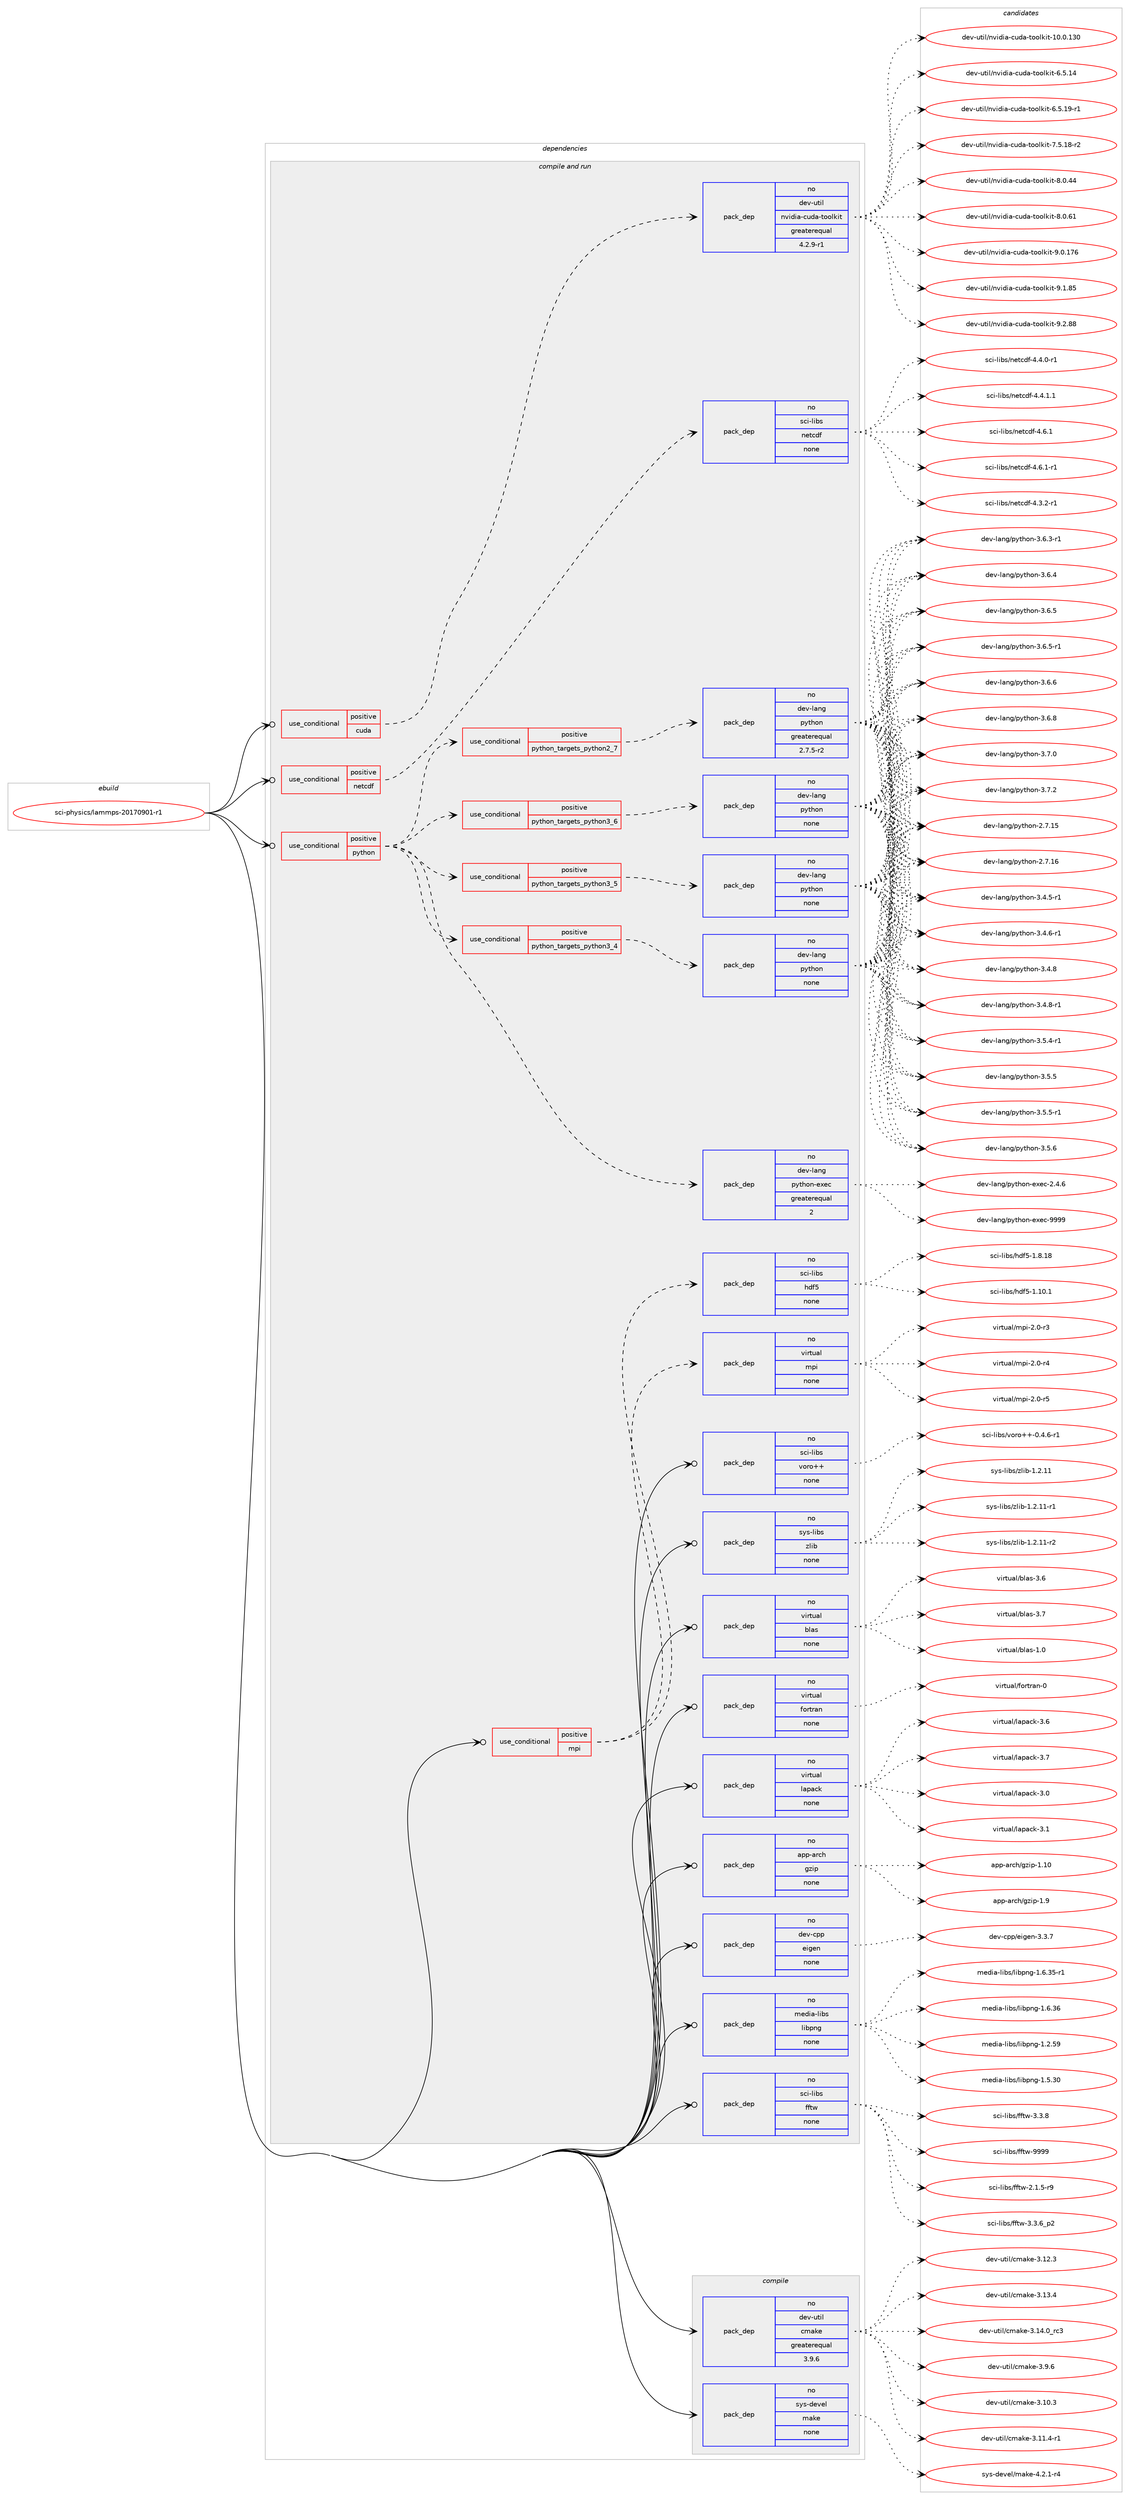 digraph prolog {

# *************
# Graph options
# *************

newrank=true;
concentrate=true;
compound=true;
graph [rankdir=LR,fontname=Helvetica,fontsize=10,ranksep=1.5];#, ranksep=2.5, nodesep=0.2];
edge  [arrowhead=vee];
node  [fontname=Helvetica,fontsize=10];

# **********
# The ebuild
# **********

subgraph cluster_leftcol {
color=gray;
rank=same;
label=<<i>ebuild</i>>;
id [label="sci-physics/lammps-20170901-r1", color=red, width=4, href="../sci-physics/lammps-20170901-r1.svg"];
}

# ****************
# The dependencies
# ****************

subgraph cluster_midcol {
color=gray;
label=<<i>dependencies</i>>;
subgraph cluster_compile {
fillcolor="#eeeeee";
style=filled;
label=<<i>compile</i>>;
subgraph pack1217615 {
dependency1700557 [label=<<TABLE BORDER="0" CELLBORDER="1" CELLSPACING="0" CELLPADDING="4" WIDTH="220"><TR><TD ROWSPAN="6" CELLPADDING="30">pack_dep</TD></TR><TR><TD WIDTH="110">no</TD></TR><TR><TD>dev-util</TD></TR><TR><TD>cmake</TD></TR><TR><TD>greaterequal</TD></TR><TR><TD>3.9.6</TD></TR></TABLE>>, shape=none, color=blue];
}
id:e -> dependency1700557:w [weight=20,style="solid",arrowhead="vee"];
subgraph pack1217616 {
dependency1700558 [label=<<TABLE BORDER="0" CELLBORDER="1" CELLSPACING="0" CELLPADDING="4" WIDTH="220"><TR><TD ROWSPAN="6" CELLPADDING="30">pack_dep</TD></TR><TR><TD WIDTH="110">no</TD></TR><TR><TD>sys-devel</TD></TR><TR><TD>make</TD></TR><TR><TD>none</TD></TR><TR><TD></TD></TR></TABLE>>, shape=none, color=blue];
}
id:e -> dependency1700558:w [weight=20,style="solid",arrowhead="vee"];
}
subgraph cluster_compileandrun {
fillcolor="#eeeeee";
style=filled;
label=<<i>compile and run</i>>;
subgraph cond455060 {
dependency1700559 [label=<<TABLE BORDER="0" CELLBORDER="1" CELLSPACING="0" CELLPADDING="4"><TR><TD ROWSPAN="3" CELLPADDING="10">use_conditional</TD></TR><TR><TD>positive</TD></TR><TR><TD>cuda</TD></TR></TABLE>>, shape=none, color=red];
subgraph pack1217617 {
dependency1700560 [label=<<TABLE BORDER="0" CELLBORDER="1" CELLSPACING="0" CELLPADDING="4" WIDTH="220"><TR><TD ROWSPAN="6" CELLPADDING="30">pack_dep</TD></TR><TR><TD WIDTH="110">no</TD></TR><TR><TD>dev-util</TD></TR><TR><TD>nvidia-cuda-toolkit</TD></TR><TR><TD>greaterequal</TD></TR><TR><TD>4.2.9-r1</TD></TR></TABLE>>, shape=none, color=blue];
}
dependency1700559:e -> dependency1700560:w [weight=20,style="dashed",arrowhead="vee"];
}
id:e -> dependency1700559:w [weight=20,style="solid",arrowhead="odotvee"];
subgraph cond455061 {
dependency1700561 [label=<<TABLE BORDER="0" CELLBORDER="1" CELLSPACING="0" CELLPADDING="4"><TR><TD ROWSPAN="3" CELLPADDING="10">use_conditional</TD></TR><TR><TD>positive</TD></TR><TR><TD>mpi</TD></TR></TABLE>>, shape=none, color=red];
subgraph pack1217618 {
dependency1700562 [label=<<TABLE BORDER="0" CELLBORDER="1" CELLSPACING="0" CELLPADDING="4" WIDTH="220"><TR><TD ROWSPAN="6" CELLPADDING="30">pack_dep</TD></TR><TR><TD WIDTH="110">no</TD></TR><TR><TD>virtual</TD></TR><TR><TD>mpi</TD></TR><TR><TD>none</TD></TR><TR><TD></TD></TR></TABLE>>, shape=none, color=blue];
}
dependency1700561:e -> dependency1700562:w [weight=20,style="dashed",arrowhead="vee"];
subgraph pack1217619 {
dependency1700563 [label=<<TABLE BORDER="0" CELLBORDER="1" CELLSPACING="0" CELLPADDING="4" WIDTH="220"><TR><TD ROWSPAN="6" CELLPADDING="30">pack_dep</TD></TR><TR><TD WIDTH="110">no</TD></TR><TR><TD>sci-libs</TD></TR><TR><TD>hdf5</TD></TR><TR><TD>none</TD></TR><TR><TD></TD></TR></TABLE>>, shape=none, color=blue];
}
dependency1700561:e -> dependency1700563:w [weight=20,style="dashed",arrowhead="vee"];
}
id:e -> dependency1700561:w [weight=20,style="solid",arrowhead="odotvee"];
subgraph cond455062 {
dependency1700564 [label=<<TABLE BORDER="0" CELLBORDER="1" CELLSPACING="0" CELLPADDING="4"><TR><TD ROWSPAN="3" CELLPADDING="10">use_conditional</TD></TR><TR><TD>positive</TD></TR><TR><TD>netcdf</TD></TR></TABLE>>, shape=none, color=red];
subgraph pack1217620 {
dependency1700565 [label=<<TABLE BORDER="0" CELLBORDER="1" CELLSPACING="0" CELLPADDING="4" WIDTH="220"><TR><TD ROWSPAN="6" CELLPADDING="30">pack_dep</TD></TR><TR><TD WIDTH="110">no</TD></TR><TR><TD>sci-libs</TD></TR><TR><TD>netcdf</TD></TR><TR><TD>none</TD></TR><TR><TD></TD></TR></TABLE>>, shape=none, color=blue];
}
dependency1700564:e -> dependency1700565:w [weight=20,style="dashed",arrowhead="vee"];
}
id:e -> dependency1700564:w [weight=20,style="solid",arrowhead="odotvee"];
subgraph cond455063 {
dependency1700566 [label=<<TABLE BORDER="0" CELLBORDER="1" CELLSPACING="0" CELLPADDING="4"><TR><TD ROWSPAN="3" CELLPADDING="10">use_conditional</TD></TR><TR><TD>positive</TD></TR><TR><TD>python</TD></TR></TABLE>>, shape=none, color=red];
subgraph cond455064 {
dependency1700567 [label=<<TABLE BORDER="0" CELLBORDER="1" CELLSPACING="0" CELLPADDING="4"><TR><TD ROWSPAN="3" CELLPADDING="10">use_conditional</TD></TR><TR><TD>positive</TD></TR><TR><TD>python_targets_python2_7</TD></TR></TABLE>>, shape=none, color=red];
subgraph pack1217621 {
dependency1700568 [label=<<TABLE BORDER="0" CELLBORDER="1" CELLSPACING="0" CELLPADDING="4" WIDTH="220"><TR><TD ROWSPAN="6" CELLPADDING="30">pack_dep</TD></TR><TR><TD WIDTH="110">no</TD></TR><TR><TD>dev-lang</TD></TR><TR><TD>python</TD></TR><TR><TD>greaterequal</TD></TR><TR><TD>2.7.5-r2</TD></TR></TABLE>>, shape=none, color=blue];
}
dependency1700567:e -> dependency1700568:w [weight=20,style="dashed",arrowhead="vee"];
}
dependency1700566:e -> dependency1700567:w [weight=20,style="dashed",arrowhead="vee"];
subgraph cond455065 {
dependency1700569 [label=<<TABLE BORDER="0" CELLBORDER="1" CELLSPACING="0" CELLPADDING="4"><TR><TD ROWSPAN="3" CELLPADDING="10">use_conditional</TD></TR><TR><TD>positive</TD></TR><TR><TD>python_targets_python3_4</TD></TR></TABLE>>, shape=none, color=red];
subgraph pack1217622 {
dependency1700570 [label=<<TABLE BORDER="0" CELLBORDER="1" CELLSPACING="0" CELLPADDING="4" WIDTH="220"><TR><TD ROWSPAN="6" CELLPADDING="30">pack_dep</TD></TR><TR><TD WIDTH="110">no</TD></TR><TR><TD>dev-lang</TD></TR><TR><TD>python</TD></TR><TR><TD>none</TD></TR><TR><TD></TD></TR></TABLE>>, shape=none, color=blue];
}
dependency1700569:e -> dependency1700570:w [weight=20,style="dashed",arrowhead="vee"];
}
dependency1700566:e -> dependency1700569:w [weight=20,style="dashed",arrowhead="vee"];
subgraph cond455066 {
dependency1700571 [label=<<TABLE BORDER="0" CELLBORDER="1" CELLSPACING="0" CELLPADDING="4"><TR><TD ROWSPAN="3" CELLPADDING="10">use_conditional</TD></TR><TR><TD>positive</TD></TR><TR><TD>python_targets_python3_5</TD></TR></TABLE>>, shape=none, color=red];
subgraph pack1217623 {
dependency1700572 [label=<<TABLE BORDER="0" CELLBORDER="1" CELLSPACING="0" CELLPADDING="4" WIDTH="220"><TR><TD ROWSPAN="6" CELLPADDING="30">pack_dep</TD></TR><TR><TD WIDTH="110">no</TD></TR><TR><TD>dev-lang</TD></TR><TR><TD>python</TD></TR><TR><TD>none</TD></TR><TR><TD></TD></TR></TABLE>>, shape=none, color=blue];
}
dependency1700571:e -> dependency1700572:w [weight=20,style="dashed",arrowhead="vee"];
}
dependency1700566:e -> dependency1700571:w [weight=20,style="dashed",arrowhead="vee"];
subgraph cond455067 {
dependency1700573 [label=<<TABLE BORDER="0" CELLBORDER="1" CELLSPACING="0" CELLPADDING="4"><TR><TD ROWSPAN="3" CELLPADDING="10">use_conditional</TD></TR><TR><TD>positive</TD></TR><TR><TD>python_targets_python3_6</TD></TR></TABLE>>, shape=none, color=red];
subgraph pack1217624 {
dependency1700574 [label=<<TABLE BORDER="0" CELLBORDER="1" CELLSPACING="0" CELLPADDING="4" WIDTH="220"><TR><TD ROWSPAN="6" CELLPADDING="30">pack_dep</TD></TR><TR><TD WIDTH="110">no</TD></TR><TR><TD>dev-lang</TD></TR><TR><TD>python</TD></TR><TR><TD>none</TD></TR><TR><TD></TD></TR></TABLE>>, shape=none, color=blue];
}
dependency1700573:e -> dependency1700574:w [weight=20,style="dashed",arrowhead="vee"];
}
dependency1700566:e -> dependency1700573:w [weight=20,style="dashed",arrowhead="vee"];
subgraph pack1217625 {
dependency1700575 [label=<<TABLE BORDER="0" CELLBORDER="1" CELLSPACING="0" CELLPADDING="4" WIDTH="220"><TR><TD ROWSPAN="6" CELLPADDING="30">pack_dep</TD></TR><TR><TD WIDTH="110">no</TD></TR><TR><TD>dev-lang</TD></TR><TR><TD>python-exec</TD></TR><TR><TD>greaterequal</TD></TR><TR><TD>2</TD></TR></TABLE>>, shape=none, color=blue];
}
dependency1700566:e -> dependency1700575:w [weight=20,style="dashed",arrowhead="vee"];
}
id:e -> dependency1700566:w [weight=20,style="solid",arrowhead="odotvee"];
subgraph pack1217626 {
dependency1700576 [label=<<TABLE BORDER="0" CELLBORDER="1" CELLSPACING="0" CELLPADDING="4" WIDTH="220"><TR><TD ROWSPAN="6" CELLPADDING="30">pack_dep</TD></TR><TR><TD WIDTH="110">no</TD></TR><TR><TD>app-arch</TD></TR><TR><TD>gzip</TD></TR><TR><TD>none</TD></TR><TR><TD></TD></TR></TABLE>>, shape=none, color=blue];
}
id:e -> dependency1700576:w [weight=20,style="solid",arrowhead="odotvee"];
subgraph pack1217627 {
dependency1700577 [label=<<TABLE BORDER="0" CELLBORDER="1" CELLSPACING="0" CELLPADDING="4" WIDTH="220"><TR><TD ROWSPAN="6" CELLPADDING="30">pack_dep</TD></TR><TR><TD WIDTH="110">no</TD></TR><TR><TD>dev-cpp</TD></TR><TR><TD>eigen</TD></TR><TR><TD>none</TD></TR><TR><TD></TD></TR></TABLE>>, shape=none, color=blue];
}
id:e -> dependency1700577:w [weight=20,style="solid",arrowhead="odotvee"];
subgraph pack1217628 {
dependency1700578 [label=<<TABLE BORDER="0" CELLBORDER="1" CELLSPACING="0" CELLPADDING="4" WIDTH="220"><TR><TD ROWSPAN="6" CELLPADDING="30">pack_dep</TD></TR><TR><TD WIDTH="110">no</TD></TR><TR><TD>media-libs</TD></TR><TR><TD>libpng</TD></TR><TR><TD>none</TD></TR><TR><TD></TD></TR></TABLE>>, shape=none, color=blue];
}
id:e -> dependency1700578:w [weight=20,style="solid",arrowhead="odotvee"];
subgraph pack1217629 {
dependency1700579 [label=<<TABLE BORDER="0" CELLBORDER="1" CELLSPACING="0" CELLPADDING="4" WIDTH="220"><TR><TD ROWSPAN="6" CELLPADDING="30">pack_dep</TD></TR><TR><TD WIDTH="110">no</TD></TR><TR><TD>sci-libs</TD></TR><TR><TD>fftw</TD></TR><TR><TD>none</TD></TR><TR><TD></TD></TR></TABLE>>, shape=none, color=blue];
}
id:e -> dependency1700579:w [weight=20,style="solid",arrowhead="odotvee"];
subgraph pack1217630 {
dependency1700580 [label=<<TABLE BORDER="0" CELLBORDER="1" CELLSPACING="0" CELLPADDING="4" WIDTH="220"><TR><TD ROWSPAN="6" CELLPADDING="30">pack_dep</TD></TR><TR><TD WIDTH="110">no</TD></TR><TR><TD>sci-libs</TD></TR><TR><TD>voro++</TD></TR><TR><TD>none</TD></TR><TR><TD></TD></TR></TABLE>>, shape=none, color=blue];
}
id:e -> dependency1700580:w [weight=20,style="solid",arrowhead="odotvee"];
subgraph pack1217631 {
dependency1700581 [label=<<TABLE BORDER="0" CELLBORDER="1" CELLSPACING="0" CELLPADDING="4" WIDTH="220"><TR><TD ROWSPAN="6" CELLPADDING="30">pack_dep</TD></TR><TR><TD WIDTH="110">no</TD></TR><TR><TD>sys-libs</TD></TR><TR><TD>zlib</TD></TR><TR><TD>none</TD></TR><TR><TD></TD></TR></TABLE>>, shape=none, color=blue];
}
id:e -> dependency1700581:w [weight=20,style="solid",arrowhead="odotvee"];
subgraph pack1217632 {
dependency1700582 [label=<<TABLE BORDER="0" CELLBORDER="1" CELLSPACING="0" CELLPADDING="4" WIDTH="220"><TR><TD ROWSPAN="6" CELLPADDING="30">pack_dep</TD></TR><TR><TD WIDTH="110">no</TD></TR><TR><TD>virtual</TD></TR><TR><TD>blas</TD></TR><TR><TD>none</TD></TR><TR><TD></TD></TR></TABLE>>, shape=none, color=blue];
}
id:e -> dependency1700582:w [weight=20,style="solid",arrowhead="odotvee"];
subgraph pack1217633 {
dependency1700583 [label=<<TABLE BORDER="0" CELLBORDER="1" CELLSPACING="0" CELLPADDING="4" WIDTH="220"><TR><TD ROWSPAN="6" CELLPADDING="30">pack_dep</TD></TR><TR><TD WIDTH="110">no</TD></TR><TR><TD>virtual</TD></TR><TR><TD>fortran</TD></TR><TR><TD>none</TD></TR><TR><TD></TD></TR></TABLE>>, shape=none, color=blue];
}
id:e -> dependency1700583:w [weight=20,style="solid",arrowhead="odotvee"];
subgraph pack1217634 {
dependency1700584 [label=<<TABLE BORDER="0" CELLBORDER="1" CELLSPACING="0" CELLPADDING="4" WIDTH="220"><TR><TD ROWSPAN="6" CELLPADDING="30">pack_dep</TD></TR><TR><TD WIDTH="110">no</TD></TR><TR><TD>virtual</TD></TR><TR><TD>lapack</TD></TR><TR><TD>none</TD></TR><TR><TD></TD></TR></TABLE>>, shape=none, color=blue];
}
id:e -> dependency1700584:w [weight=20,style="solid",arrowhead="odotvee"];
}
subgraph cluster_run {
fillcolor="#eeeeee";
style=filled;
label=<<i>run</i>>;
}
}

# **************
# The candidates
# **************

subgraph cluster_choices {
rank=same;
color=gray;
label=<<i>candidates</i>>;

subgraph choice1217615 {
color=black;
nodesep=1;
choice1001011184511711610510847991099710710145514649484651 [label="dev-util/cmake-3.10.3", color=red, width=4,href="../dev-util/cmake-3.10.3.svg"];
choice10010111845117116105108479910997107101455146494946524511449 [label="dev-util/cmake-3.11.4-r1", color=red, width=4,href="../dev-util/cmake-3.11.4-r1.svg"];
choice1001011184511711610510847991099710710145514649504651 [label="dev-util/cmake-3.12.3", color=red, width=4,href="../dev-util/cmake-3.12.3.svg"];
choice1001011184511711610510847991099710710145514649514652 [label="dev-util/cmake-3.13.4", color=red, width=4,href="../dev-util/cmake-3.13.4.svg"];
choice1001011184511711610510847991099710710145514649524648951149951 [label="dev-util/cmake-3.14.0_rc3", color=red, width=4,href="../dev-util/cmake-3.14.0_rc3.svg"];
choice10010111845117116105108479910997107101455146574654 [label="dev-util/cmake-3.9.6", color=red, width=4,href="../dev-util/cmake-3.9.6.svg"];
dependency1700557:e -> choice1001011184511711610510847991099710710145514649484651:w [style=dotted,weight="100"];
dependency1700557:e -> choice10010111845117116105108479910997107101455146494946524511449:w [style=dotted,weight="100"];
dependency1700557:e -> choice1001011184511711610510847991099710710145514649504651:w [style=dotted,weight="100"];
dependency1700557:e -> choice1001011184511711610510847991099710710145514649514652:w [style=dotted,weight="100"];
dependency1700557:e -> choice1001011184511711610510847991099710710145514649524648951149951:w [style=dotted,weight="100"];
dependency1700557:e -> choice10010111845117116105108479910997107101455146574654:w [style=dotted,weight="100"];
}
subgraph choice1217616 {
color=black;
nodesep=1;
choice1151211154510010111810110847109971071014552465046494511452 [label="sys-devel/make-4.2.1-r4", color=red, width=4,href="../sys-devel/make-4.2.1-r4.svg"];
dependency1700558:e -> choice1151211154510010111810110847109971071014552465046494511452:w [style=dotted,weight="100"];
}
subgraph choice1217617 {
color=black;
nodesep=1;
choice10010111845117116105108471101181051001059745991171009745116111111108107105116454948464846495148 [label="dev-util/nvidia-cuda-toolkit-10.0.130", color=red, width=4,href="../dev-util/nvidia-cuda-toolkit-10.0.130.svg"];
choice1001011184511711610510847110118105100105974599117100974511611111110810710511645544653464952 [label="dev-util/nvidia-cuda-toolkit-6.5.14", color=red, width=4,href="../dev-util/nvidia-cuda-toolkit-6.5.14.svg"];
choice10010111845117116105108471101181051001059745991171009745116111111108107105116455446534649574511449 [label="dev-util/nvidia-cuda-toolkit-6.5.19-r1", color=red, width=4,href="../dev-util/nvidia-cuda-toolkit-6.5.19-r1.svg"];
choice10010111845117116105108471101181051001059745991171009745116111111108107105116455546534649564511450 [label="dev-util/nvidia-cuda-toolkit-7.5.18-r2", color=red, width=4,href="../dev-util/nvidia-cuda-toolkit-7.5.18-r2.svg"];
choice1001011184511711610510847110118105100105974599117100974511611111110810710511645564648465252 [label="dev-util/nvidia-cuda-toolkit-8.0.44", color=red, width=4,href="../dev-util/nvidia-cuda-toolkit-8.0.44.svg"];
choice1001011184511711610510847110118105100105974599117100974511611111110810710511645564648465449 [label="dev-util/nvidia-cuda-toolkit-8.0.61", color=red, width=4,href="../dev-util/nvidia-cuda-toolkit-8.0.61.svg"];
choice100101118451171161051084711011810510010597459911710097451161111111081071051164557464846495554 [label="dev-util/nvidia-cuda-toolkit-9.0.176", color=red, width=4,href="../dev-util/nvidia-cuda-toolkit-9.0.176.svg"];
choice1001011184511711610510847110118105100105974599117100974511611111110810710511645574649465653 [label="dev-util/nvidia-cuda-toolkit-9.1.85", color=red, width=4,href="../dev-util/nvidia-cuda-toolkit-9.1.85.svg"];
choice1001011184511711610510847110118105100105974599117100974511611111110810710511645574650465656 [label="dev-util/nvidia-cuda-toolkit-9.2.88", color=red, width=4,href="../dev-util/nvidia-cuda-toolkit-9.2.88.svg"];
dependency1700560:e -> choice10010111845117116105108471101181051001059745991171009745116111111108107105116454948464846495148:w [style=dotted,weight="100"];
dependency1700560:e -> choice1001011184511711610510847110118105100105974599117100974511611111110810710511645544653464952:w [style=dotted,weight="100"];
dependency1700560:e -> choice10010111845117116105108471101181051001059745991171009745116111111108107105116455446534649574511449:w [style=dotted,weight="100"];
dependency1700560:e -> choice10010111845117116105108471101181051001059745991171009745116111111108107105116455546534649564511450:w [style=dotted,weight="100"];
dependency1700560:e -> choice1001011184511711610510847110118105100105974599117100974511611111110810710511645564648465252:w [style=dotted,weight="100"];
dependency1700560:e -> choice1001011184511711610510847110118105100105974599117100974511611111110810710511645564648465449:w [style=dotted,weight="100"];
dependency1700560:e -> choice100101118451171161051084711011810510010597459911710097451161111111081071051164557464846495554:w [style=dotted,weight="100"];
dependency1700560:e -> choice1001011184511711610510847110118105100105974599117100974511611111110810710511645574649465653:w [style=dotted,weight="100"];
dependency1700560:e -> choice1001011184511711610510847110118105100105974599117100974511611111110810710511645574650465656:w [style=dotted,weight="100"];
}
subgraph choice1217618 {
color=black;
nodesep=1;
choice1181051141161179710847109112105455046484511451 [label="virtual/mpi-2.0-r3", color=red, width=4,href="../virtual/mpi-2.0-r3.svg"];
choice1181051141161179710847109112105455046484511452 [label="virtual/mpi-2.0-r4", color=red, width=4,href="../virtual/mpi-2.0-r4.svg"];
choice1181051141161179710847109112105455046484511453 [label="virtual/mpi-2.0-r5", color=red, width=4,href="../virtual/mpi-2.0-r5.svg"];
dependency1700562:e -> choice1181051141161179710847109112105455046484511451:w [style=dotted,weight="100"];
dependency1700562:e -> choice1181051141161179710847109112105455046484511452:w [style=dotted,weight="100"];
dependency1700562:e -> choice1181051141161179710847109112105455046484511453:w [style=dotted,weight="100"];
}
subgraph choice1217619 {
color=black;
nodesep=1;
choice115991054510810598115471041001025345494649484649 [label="sci-libs/hdf5-1.10.1", color=red, width=4,href="../sci-libs/hdf5-1.10.1.svg"];
choice115991054510810598115471041001025345494656464956 [label="sci-libs/hdf5-1.8.18", color=red, width=4,href="../sci-libs/hdf5-1.8.18.svg"];
dependency1700563:e -> choice115991054510810598115471041001025345494649484649:w [style=dotted,weight="100"];
dependency1700563:e -> choice115991054510810598115471041001025345494656464956:w [style=dotted,weight="100"];
}
subgraph choice1217620 {
color=black;
nodesep=1;
choice11599105451081059811547110101116991001024552465146504511449 [label="sci-libs/netcdf-4.3.2-r1", color=red, width=4,href="../sci-libs/netcdf-4.3.2-r1.svg"];
choice11599105451081059811547110101116991001024552465246484511449 [label="sci-libs/netcdf-4.4.0-r1", color=red, width=4,href="../sci-libs/netcdf-4.4.0-r1.svg"];
choice11599105451081059811547110101116991001024552465246494649 [label="sci-libs/netcdf-4.4.1.1", color=red, width=4,href="../sci-libs/netcdf-4.4.1.1.svg"];
choice1159910545108105981154711010111699100102455246544649 [label="sci-libs/netcdf-4.6.1", color=red, width=4,href="../sci-libs/netcdf-4.6.1.svg"];
choice11599105451081059811547110101116991001024552465446494511449 [label="sci-libs/netcdf-4.6.1-r1", color=red, width=4,href="../sci-libs/netcdf-4.6.1-r1.svg"];
dependency1700565:e -> choice11599105451081059811547110101116991001024552465146504511449:w [style=dotted,weight="100"];
dependency1700565:e -> choice11599105451081059811547110101116991001024552465246484511449:w [style=dotted,weight="100"];
dependency1700565:e -> choice11599105451081059811547110101116991001024552465246494649:w [style=dotted,weight="100"];
dependency1700565:e -> choice1159910545108105981154711010111699100102455246544649:w [style=dotted,weight="100"];
dependency1700565:e -> choice11599105451081059811547110101116991001024552465446494511449:w [style=dotted,weight="100"];
}
subgraph choice1217621 {
color=black;
nodesep=1;
choice10010111845108971101034711212111610411111045504655464953 [label="dev-lang/python-2.7.15", color=red, width=4,href="../dev-lang/python-2.7.15.svg"];
choice10010111845108971101034711212111610411111045504655464954 [label="dev-lang/python-2.7.16", color=red, width=4,href="../dev-lang/python-2.7.16.svg"];
choice1001011184510897110103471121211161041111104551465246534511449 [label="dev-lang/python-3.4.5-r1", color=red, width=4,href="../dev-lang/python-3.4.5-r1.svg"];
choice1001011184510897110103471121211161041111104551465246544511449 [label="dev-lang/python-3.4.6-r1", color=red, width=4,href="../dev-lang/python-3.4.6-r1.svg"];
choice100101118451089711010347112121116104111110455146524656 [label="dev-lang/python-3.4.8", color=red, width=4,href="../dev-lang/python-3.4.8.svg"];
choice1001011184510897110103471121211161041111104551465246564511449 [label="dev-lang/python-3.4.8-r1", color=red, width=4,href="../dev-lang/python-3.4.8-r1.svg"];
choice1001011184510897110103471121211161041111104551465346524511449 [label="dev-lang/python-3.5.4-r1", color=red, width=4,href="../dev-lang/python-3.5.4-r1.svg"];
choice100101118451089711010347112121116104111110455146534653 [label="dev-lang/python-3.5.5", color=red, width=4,href="../dev-lang/python-3.5.5.svg"];
choice1001011184510897110103471121211161041111104551465346534511449 [label="dev-lang/python-3.5.5-r1", color=red, width=4,href="../dev-lang/python-3.5.5-r1.svg"];
choice100101118451089711010347112121116104111110455146534654 [label="dev-lang/python-3.5.6", color=red, width=4,href="../dev-lang/python-3.5.6.svg"];
choice1001011184510897110103471121211161041111104551465446514511449 [label="dev-lang/python-3.6.3-r1", color=red, width=4,href="../dev-lang/python-3.6.3-r1.svg"];
choice100101118451089711010347112121116104111110455146544652 [label="dev-lang/python-3.6.4", color=red, width=4,href="../dev-lang/python-3.6.4.svg"];
choice100101118451089711010347112121116104111110455146544653 [label="dev-lang/python-3.6.5", color=red, width=4,href="../dev-lang/python-3.6.5.svg"];
choice1001011184510897110103471121211161041111104551465446534511449 [label="dev-lang/python-3.6.5-r1", color=red, width=4,href="../dev-lang/python-3.6.5-r1.svg"];
choice100101118451089711010347112121116104111110455146544654 [label="dev-lang/python-3.6.6", color=red, width=4,href="../dev-lang/python-3.6.6.svg"];
choice100101118451089711010347112121116104111110455146544656 [label="dev-lang/python-3.6.8", color=red, width=4,href="../dev-lang/python-3.6.8.svg"];
choice100101118451089711010347112121116104111110455146554648 [label="dev-lang/python-3.7.0", color=red, width=4,href="../dev-lang/python-3.7.0.svg"];
choice100101118451089711010347112121116104111110455146554650 [label="dev-lang/python-3.7.2", color=red, width=4,href="../dev-lang/python-3.7.2.svg"];
dependency1700568:e -> choice10010111845108971101034711212111610411111045504655464953:w [style=dotted,weight="100"];
dependency1700568:e -> choice10010111845108971101034711212111610411111045504655464954:w [style=dotted,weight="100"];
dependency1700568:e -> choice1001011184510897110103471121211161041111104551465246534511449:w [style=dotted,weight="100"];
dependency1700568:e -> choice1001011184510897110103471121211161041111104551465246544511449:w [style=dotted,weight="100"];
dependency1700568:e -> choice100101118451089711010347112121116104111110455146524656:w [style=dotted,weight="100"];
dependency1700568:e -> choice1001011184510897110103471121211161041111104551465246564511449:w [style=dotted,weight="100"];
dependency1700568:e -> choice1001011184510897110103471121211161041111104551465346524511449:w [style=dotted,weight="100"];
dependency1700568:e -> choice100101118451089711010347112121116104111110455146534653:w [style=dotted,weight="100"];
dependency1700568:e -> choice1001011184510897110103471121211161041111104551465346534511449:w [style=dotted,weight="100"];
dependency1700568:e -> choice100101118451089711010347112121116104111110455146534654:w [style=dotted,weight="100"];
dependency1700568:e -> choice1001011184510897110103471121211161041111104551465446514511449:w [style=dotted,weight="100"];
dependency1700568:e -> choice100101118451089711010347112121116104111110455146544652:w [style=dotted,weight="100"];
dependency1700568:e -> choice100101118451089711010347112121116104111110455146544653:w [style=dotted,weight="100"];
dependency1700568:e -> choice1001011184510897110103471121211161041111104551465446534511449:w [style=dotted,weight="100"];
dependency1700568:e -> choice100101118451089711010347112121116104111110455146544654:w [style=dotted,weight="100"];
dependency1700568:e -> choice100101118451089711010347112121116104111110455146544656:w [style=dotted,weight="100"];
dependency1700568:e -> choice100101118451089711010347112121116104111110455146554648:w [style=dotted,weight="100"];
dependency1700568:e -> choice100101118451089711010347112121116104111110455146554650:w [style=dotted,weight="100"];
}
subgraph choice1217622 {
color=black;
nodesep=1;
choice10010111845108971101034711212111610411111045504655464953 [label="dev-lang/python-2.7.15", color=red, width=4,href="../dev-lang/python-2.7.15.svg"];
choice10010111845108971101034711212111610411111045504655464954 [label="dev-lang/python-2.7.16", color=red, width=4,href="../dev-lang/python-2.7.16.svg"];
choice1001011184510897110103471121211161041111104551465246534511449 [label="dev-lang/python-3.4.5-r1", color=red, width=4,href="../dev-lang/python-3.4.5-r1.svg"];
choice1001011184510897110103471121211161041111104551465246544511449 [label="dev-lang/python-3.4.6-r1", color=red, width=4,href="../dev-lang/python-3.4.6-r1.svg"];
choice100101118451089711010347112121116104111110455146524656 [label="dev-lang/python-3.4.8", color=red, width=4,href="../dev-lang/python-3.4.8.svg"];
choice1001011184510897110103471121211161041111104551465246564511449 [label="dev-lang/python-3.4.8-r1", color=red, width=4,href="../dev-lang/python-3.4.8-r1.svg"];
choice1001011184510897110103471121211161041111104551465346524511449 [label="dev-lang/python-3.5.4-r1", color=red, width=4,href="../dev-lang/python-3.5.4-r1.svg"];
choice100101118451089711010347112121116104111110455146534653 [label="dev-lang/python-3.5.5", color=red, width=4,href="../dev-lang/python-3.5.5.svg"];
choice1001011184510897110103471121211161041111104551465346534511449 [label="dev-lang/python-3.5.5-r1", color=red, width=4,href="../dev-lang/python-3.5.5-r1.svg"];
choice100101118451089711010347112121116104111110455146534654 [label="dev-lang/python-3.5.6", color=red, width=4,href="../dev-lang/python-3.5.6.svg"];
choice1001011184510897110103471121211161041111104551465446514511449 [label="dev-lang/python-3.6.3-r1", color=red, width=4,href="../dev-lang/python-3.6.3-r1.svg"];
choice100101118451089711010347112121116104111110455146544652 [label="dev-lang/python-3.6.4", color=red, width=4,href="../dev-lang/python-3.6.4.svg"];
choice100101118451089711010347112121116104111110455146544653 [label="dev-lang/python-3.6.5", color=red, width=4,href="../dev-lang/python-3.6.5.svg"];
choice1001011184510897110103471121211161041111104551465446534511449 [label="dev-lang/python-3.6.5-r1", color=red, width=4,href="../dev-lang/python-3.6.5-r1.svg"];
choice100101118451089711010347112121116104111110455146544654 [label="dev-lang/python-3.6.6", color=red, width=4,href="../dev-lang/python-3.6.6.svg"];
choice100101118451089711010347112121116104111110455146544656 [label="dev-lang/python-3.6.8", color=red, width=4,href="../dev-lang/python-3.6.8.svg"];
choice100101118451089711010347112121116104111110455146554648 [label="dev-lang/python-3.7.0", color=red, width=4,href="../dev-lang/python-3.7.0.svg"];
choice100101118451089711010347112121116104111110455146554650 [label="dev-lang/python-3.7.2", color=red, width=4,href="../dev-lang/python-3.7.2.svg"];
dependency1700570:e -> choice10010111845108971101034711212111610411111045504655464953:w [style=dotted,weight="100"];
dependency1700570:e -> choice10010111845108971101034711212111610411111045504655464954:w [style=dotted,weight="100"];
dependency1700570:e -> choice1001011184510897110103471121211161041111104551465246534511449:w [style=dotted,weight="100"];
dependency1700570:e -> choice1001011184510897110103471121211161041111104551465246544511449:w [style=dotted,weight="100"];
dependency1700570:e -> choice100101118451089711010347112121116104111110455146524656:w [style=dotted,weight="100"];
dependency1700570:e -> choice1001011184510897110103471121211161041111104551465246564511449:w [style=dotted,weight="100"];
dependency1700570:e -> choice1001011184510897110103471121211161041111104551465346524511449:w [style=dotted,weight="100"];
dependency1700570:e -> choice100101118451089711010347112121116104111110455146534653:w [style=dotted,weight="100"];
dependency1700570:e -> choice1001011184510897110103471121211161041111104551465346534511449:w [style=dotted,weight="100"];
dependency1700570:e -> choice100101118451089711010347112121116104111110455146534654:w [style=dotted,weight="100"];
dependency1700570:e -> choice1001011184510897110103471121211161041111104551465446514511449:w [style=dotted,weight="100"];
dependency1700570:e -> choice100101118451089711010347112121116104111110455146544652:w [style=dotted,weight="100"];
dependency1700570:e -> choice100101118451089711010347112121116104111110455146544653:w [style=dotted,weight="100"];
dependency1700570:e -> choice1001011184510897110103471121211161041111104551465446534511449:w [style=dotted,weight="100"];
dependency1700570:e -> choice100101118451089711010347112121116104111110455146544654:w [style=dotted,weight="100"];
dependency1700570:e -> choice100101118451089711010347112121116104111110455146544656:w [style=dotted,weight="100"];
dependency1700570:e -> choice100101118451089711010347112121116104111110455146554648:w [style=dotted,weight="100"];
dependency1700570:e -> choice100101118451089711010347112121116104111110455146554650:w [style=dotted,weight="100"];
}
subgraph choice1217623 {
color=black;
nodesep=1;
choice10010111845108971101034711212111610411111045504655464953 [label="dev-lang/python-2.7.15", color=red, width=4,href="../dev-lang/python-2.7.15.svg"];
choice10010111845108971101034711212111610411111045504655464954 [label="dev-lang/python-2.7.16", color=red, width=4,href="../dev-lang/python-2.7.16.svg"];
choice1001011184510897110103471121211161041111104551465246534511449 [label="dev-lang/python-3.4.5-r1", color=red, width=4,href="../dev-lang/python-3.4.5-r1.svg"];
choice1001011184510897110103471121211161041111104551465246544511449 [label="dev-lang/python-3.4.6-r1", color=red, width=4,href="../dev-lang/python-3.4.6-r1.svg"];
choice100101118451089711010347112121116104111110455146524656 [label="dev-lang/python-3.4.8", color=red, width=4,href="../dev-lang/python-3.4.8.svg"];
choice1001011184510897110103471121211161041111104551465246564511449 [label="dev-lang/python-3.4.8-r1", color=red, width=4,href="../dev-lang/python-3.4.8-r1.svg"];
choice1001011184510897110103471121211161041111104551465346524511449 [label="dev-lang/python-3.5.4-r1", color=red, width=4,href="../dev-lang/python-3.5.4-r1.svg"];
choice100101118451089711010347112121116104111110455146534653 [label="dev-lang/python-3.5.5", color=red, width=4,href="../dev-lang/python-3.5.5.svg"];
choice1001011184510897110103471121211161041111104551465346534511449 [label="dev-lang/python-3.5.5-r1", color=red, width=4,href="../dev-lang/python-3.5.5-r1.svg"];
choice100101118451089711010347112121116104111110455146534654 [label="dev-lang/python-3.5.6", color=red, width=4,href="../dev-lang/python-3.5.6.svg"];
choice1001011184510897110103471121211161041111104551465446514511449 [label="dev-lang/python-3.6.3-r1", color=red, width=4,href="../dev-lang/python-3.6.3-r1.svg"];
choice100101118451089711010347112121116104111110455146544652 [label="dev-lang/python-3.6.4", color=red, width=4,href="../dev-lang/python-3.6.4.svg"];
choice100101118451089711010347112121116104111110455146544653 [label="dev-lang/python-3.6.5", color=red, width=4,href="../dev-lang/python-3.6.5.svg"];
choice1001011184510897110103471121211161041111104551465446534511449 [label="dev-lang/python-3.6.5-r1", color=red, width=4,href="../dev-lang/python-3.6.5-r1.svg"];
choice100101118451089711010347112121116104111110455146544654 [label="dev-lang/python-3.6.6", color=red, width=4,href="../dev-lang/python-3.6.6.svg"];
choice100101118451089711010347112121116104111110455146544656 [label="dev-lang/python-3.6.8", color=red, width=4,href="../dev-lang/python-3.6.8.svg"];
choice100101118451089711010347112121116104111110455146554648 [label="dev-lang/python-3.7.0", color=red, width=4,href="../dev-lang/python-3.7.0.svg"];
choice100101118451089711010347112121116104111110455146554650 [label="dev-lang/python-3.7.2", color=red, width=4,href="../dev-lang/python-3.7.2.svg"];
dependency1700572:e -> choice10010111845108971101034711212111610411111045504655464953:w [style=dotted,weight="100"];
dependency1700572:e -> choice10010111845108971101034711212111610411111045504655464954:w [style=dotted,weight="100"];
dependency1700572:e -> choice1001011184510897110103471121211161041111104551465246534511449:w [style=dotted,weight="100"];
dependency1700572:e -> choice1001011184510897110103471121211161041111104551465246544511449:w [style=dotted,weight="100"];
dependency1700572:e -> choice100101118451089711010347112121116104111110455146524656:w [style=dotted,weight="100"];
dependency1700572:e -> choice1001011184510897110103471121211161041111104551465246564511449:w [style=dotted,weight="100"];
dependency1700572:e -> choice1001011184510897110103471121211161041111104551465346524511449:w [style=dotted,weight="100"];
dependency1700572:e -> choice100101118451089711010347112121116104111110455146534653:w [style=dotted,weight="100"];
dependency1700572:e -> choice1001011184510897110103471121211161041111104551465346534511449:w [style=dotted,weight="100"];
dependency1700572:e -> choice100101118451089711010347112121116104111110455146534654:w [style=dotted,weight="100"];
dependency1700572:e -> choice1001011184510897110103471121211161041111104551465446514511449:w [style=dotted,weight="100"];
dependency1700572:e -> choice100101118451089711010347112121116104111110455146544652:w [style=dotted,weight="100"];
dependency1700572:e -> choice100101118451089711010347112121116104111110455146544653:w [style=dotted,weight="100"];
dependency1700572:e -> choice1001011184510897110103471121211161041111104551465446534511449:w [style=dotted,weight="100"];
dependency1700572:e -> choice100101118451089711010347112121116104111110455146544654:w [style=dotted,weight="100"];
dependency1700572:e -> choice100101118451089711010347112121116104111110455146544656:w [style=dotted,weight="100"];
dependency1700572:e -> choice100101118451089711010347112121116104111110455146554648:w [style=dotted,weight="100"];
dependency1700572:e -> choice100101118451089711010347112121116104111110455146554650:w [style=dotted,weight="100"];
}
subgraph choice1217624 {
color=black;
nodesep=1;
choice10010111845108971101034711212111610411111045504655464953 [label="dev-lang/python-2.7.15", color=red, width=4,href="../dev-lang/python-2.7.15.svg"];
choice10010111845108971101034711212111610411111045504655464954 [label="dev-lang/python-2.7.16", color=red, width=4,href="../dev-lang/python-2.7.16.svg"];
choice1001011184510897110103471121211161041111104551465246534511449 [label="dev-lang/python-3.4.5-r1", color=red, width=4,href="../dev-lang/python-3.4.5-r1.svg"];
choice1001011184510897110103471121211161041111104551465246544511449 [label="dev-lang/python-3.4.6-r1", color=red, width=4,href="../dev-lang/python-3.4.6-r1.svg"];
choice100101118451089711010347112121116104111110455146524656 [label="dev-lang/python-3.4.8", color=red, width=4,href="../dev-lang/python-3.4.8.svg"];
choice1001011184510897110103471121211161041111104551465246564511449 [label="dev-lang/python-3.4.8-r1", color=red, width=4,href="../dev-lang/python-3.4.8-r1.svg"];
choice1001011184510897110103471121211161041111104551465346524511449 [label="dev-lang/python-3.5.4-r1", color=red, width=4,href="../dev-lang/python-3.5.4-r1.svg"];
choice100101118451089711010347112121116104111110455146534653 [label="dev-lang/python-3.5.5", color=red, width=4,href="../dev-lang/python-3.5.5.svg"];
choice1001011184510897110103471121211161041111104551465346534511449 [label="dev-lang/python-3.5.5-r1", color=red, width=4,href="../dev-lang/python-3.5.5-r1.svg"];
choice100101118451089711010347112121116104111110455146534654 [label="dev-lang/python-3.5.6", color=red, width=4,href="../dev-lang/python-3.5.6.svg"];
choice1001011184510897110103471121211161041111104551465446514511449 [label="dev-lang/python-3.6.3-r1", color=red, width=4,href="../dev-lang/python-3.6.3-r1.svg"];
choice100101118451089711010347112121116104111110455146544652 [label="dev-lang/python-3.6.4", color=red, width=4,href="../dev-lang/python-3.6.4.svg"];
choice100101118451089711010347112121116104111110455146544653 [label="dev-lang/python-3.6.5", color=red, width=4,href="../dev-lang/python-3.6.5.svg"];
choice1001011184510897110103471121211161041111104551465446534511449 [label="dev-lang/python-3.6.5-r1", color=red, width=4,href="../dev-lang/python-3.6.5-r1.svg"];
choice100101118451089711010347112121116104111110455146544654 [label="dev-lang/python-3.6.6", color=red, width=4,href="../dev-lang/python-3.6.6.svg"];
choice100101118451089711010347112121116104111110455146544656 [label="dev-lang/python-3.6.8", color=red, width=4,href="../dev-lang/python-3.6.8.svg"];
choice100101118451089711010347112121116104111110455146554648 [label="dev-lang/python-3.7.0", color=red, width=4,href="../dev-lang/python-3.7.0.svg"];
choice100101118451089711010347112121116104111110455146554650 [label="dev-lang/python-3.7.2", color=red, width=4,href="../dev-lang/python-3.7.2.svg"];
dependency1700574:e -> choice10010111845108971101034711212111610411111045504655464953:w [style=dotted,weight="100"];
dependency1700574:e -> choice10010111845108971101034711212111610411111045504655464954:w [style=dotted,weight="100"];
dependency1700574:e -> choice1001011184510897110103471121211161041111104551465246534511449:w [style=dotted,weight="100"];
dependency1700574:e -> choice1001011184510897110103471121211161041111104551465246544511449:w [style=dotted,weight="100"];
dependency1700574:e -> choice100101118451089711010347112121116104111110455146524656:w [style=dotted,weight="100"];
dependency1700574:e -> choice1001011184510897110103471121211161041111104551465246564511449:w [style=dotted,weight="100"];
dependency1700574:e -> choice1001011184510897110103471121211161041111104551465346524511449:w [style=dotted,weight="100"];
dependency1700574:e -> choice100101118451089711010347112121116104111110455146534653:w [style=dotted,weight="100"];
dependency1700574:e -> choice1001011184510897110103471121211161041111104551465346534511449:w [style=dotted,weight="100"];
dependency1700574:e -> choice100101118451089711010347112121116104111110455146534654:w [style=dotted,weight="100"];
dependency1700574:e -> choice1001011184510897110103471121211161041111104551465446514511449:w [style=dotted,weight="100"];
dependency1700574:e -> choice100101118451089711010347112121116104111110455146544652:w [style=dotted,weight="100"];
dependency1700574:e -> choice100101118451089711010347112121116104111110455146544653:w [style=dotted,weight="100"];
dependency1700574:e -> choice1001011184510897110103471121211161041111104551465446534511449:w [style=dotted,weight="100"];
dependency1700574:e -> choice100101118451089711010347112121116104111110455146544654:w [style=dotted,weight="100"];
dependency1700574:e -> choice100101118451089711010347112121116104111110455146544656:w [style=dotted,weight="100"];
dependency1700574:e -> choice100101118451089711010347112121116104111110455146554648:w [style=dotted,weight="100"];
dependency1700574:e -> choice100101118451089711010347112121116104111110455146554650:w [style=dotted,weight="100"];
}
subgraph choice1217625 {
color=black;
nodesep=1;
choice1001011184510897110103471121211161041111104510112010199455046524654 [label="dev-lang/python-exec-2.4.6", color=red, width=4,href="../dev-lang/python-exec-2.4.6.svg"];
choice10010111845108971101034711212111610411111045101120101994557575757 [label="dev-lang/python-exec-9999", color=red, width=4,href="../dev-lang/python-exec-9999.svg"];
dependency1700575:e -> choice1001011184510897110103471121211161041111104510112010199455046524654:w [style=dotted,weight="100"];
dependency1700575:e -> choice10010111845108971101034711212111610411111045101120101994557575757:w [style=dotted,weight="100"];
}
subgraph choice1217626 {
color=black;
nodesep=1;
choice97112112459711499104471031221051124549464948 [label="app-arch/gzip-1.10", color=red, width=4,href="../app-arch/gzip-1.10.svg"];
choice971121124597114991044710312210511245494657 [label="app-arch/gzip-1.9", color=red, width=4,href="../app-arch/gzip-1.9.svg"];
dependency1700576:e -> choice97112112459711499104471031221051124549464948:w [style=dotted,weight="100"];
dependency1700576:e -> choice971121124597114991044710312210511245494657:w [style=dotted,weight="100"];
}
subgraph choice1217627 {
color=black;
nodesep=1;
choice100101118459911211247101105103101110455146514655 [label="dev-cpp/eigen-3.3.7", color=red, width=4,href="../dev-cpp/eigen-3.3.7.svg"];
dependency1700577:e -> choice100101118459911211247101105103101110455146514655:w [style=dotted,weight="100"];
}
subgraph choice1217628 {
color=black;
nodesep=1;
choice109101100105974510810598115471081059811211010345494650465357 [label="media-libs/libpng-1.2.59", color=red, width=4,href="../media-libs/libpng-1.2.59.svg"];
choice109101100105974510810598115471081059811211010345494653465148 [label="media-libs/libpng-1.5.30", color=red, width=4,href="../media-libs/libpng-1.5.30.svg"];
choice1091011001059745108105981154710810598112110103454946544651534511449 [label="media-libs/libpng-1.6.35-r1", color=red, width=4,href="../media-libs/libpng-1.6.35-r1.svg"];
choice109101100105974510810598115471081059811211010345494654465154 [label="media-libs/libpng-1.6.36", color=red, width=4,href="../media-libs/libpng-1.6.36.svg"];
dependency1700578:e -> choice109101100105974510810598115471081059811211010345494650465357:w [style=dotted,weight="100"];
dependency1700578:e -> choice109101100105974510810598115471081059811211010345494653465148:w [style=dotted,weight="100"];
dependency1700578:e -> choice1091011001059745108105981154710810598112110103454946544651534511449:w [style=dotted,weight="100"];
dependency1700578:e -> choice109101100105974510810598115471081059811211010345494654465154:w [style=dotted,weight="100"];
}
subgraph choice1217629 {
color=black;
nodesep=1;
choice115991054510810598115471021021161194550464946534511457 [label="sci-libs/fftw-2.1.5-r9", color=red, width=4,href="../sci-libs/fftw-2.1.5-r9.svg"];
choice115991054510810598115471021021161194551465146549511250 [label="sci-libs/fftw-3.3.6_p2", color=red, width=4,href="../sci-libs/fftw-3.3.6_p2.svg"];
choice11599105451081059811547102102116119455146514656 [label="sci-libs/fftw-3.3.8", color=red, width=4,href="../sci-libs/fftw-3.3.8.svg"];
choice115991054510810598115471021021161194557575757 [label="sci-libs/fftw-9999", color=red, width=4,href="../sci-libs/fftw-9999.svg"];
dependency1700579:e -> choice115991054510810598115471021021161194550464946534511457:w [style=dotted,weight="100"];
dependency1700579:e -> choice115991054510810598115471021021161194551465146549511250:w [style=dotted,weight="100"];
dependency1700579:e -> choice11599105451081059811547102102116119455146514656:w [style=dotted,weight="100"];
dependency1700579:e -> choice115991054510810598115471021021161194557575757:w [style=dotted,weight="100"];
}
subgraph choice1217630 {
color=black;
nodesep=1;
choice1159910545108105981154711811111411143434548465246544511449 [label="sci-libs/voro++-0.4.6-r1", color=red, width=4,href="../sci-libs/voro++-0.4.6-r1.svg"];
dependency1700580:e -> choice1159910545108105981154711811111411143434548465246544511449:w [style=dotted,weight="100"];
}
subgraph choice1217631 {
color=black;
nodesep=1;
choice1151211154510810598115471221081059845494650464949 [label="sys-libs/zlib-1.2.11", color=red, width=4,href="../sys-libs/zlib-1.2.11.svg"];
choice11512111545108105981154712210810598454946504649494511449 [label="sys-libs/zlib-1.2.11-r1", color=red, width=4,href="../sys-libs/zlib-1.2.11-r1.svg"];
choice11512111545108105981154712210810598454946504649494511450 [label="sys-libs/zlib-1.2.11-r2", color=red, width=4,href="../sys-libs/zlib-1.2.11-r2.svg"];
dependency1700581:e -> choice1151211154510810598115471221081059845494650464949:w [style=dotted,weight="100"];
dependency1700581:e -> choice11512111545108105981154712210810598454946504649494511449:w [style=dotted,weight="100"];
dependency1700581:e -> choice11512111545108105981154712210810598454946504649494511450:w [style=dotted,weight="100"];
}
subgraph choice1217632 {
color=black;
nodesep=1;
choice1181051141161179710847981089711545494648 [label="virtual/blas-1.0", color=red, width=4,href="../virtual/blas-1.0.svg"];
choice1181051141161179710847981089711545514654 [label="virtual/blas-3.6", color=red, width=4,href="../virtual/blas-3.6.svg"];
choice1181051141161179710847981089711545514655 [label="virtual/blas-3.7", color=red, width=4,href="../virtual/blas-3.7.svg"];
dependency1700582:e -> choice1181051141161179710847981089711545494648:w [style=dotted,weight="100"];
dependency1700582:e -> choice1181051141161179710847981089711545514654:w [style=dotted,weight="100"];
dependency1700582:e -> choice1181051141161179710847981089711545514655:w [style=dotted,weight="100"];
}
subgraph choice1217633 {
color=black;
nodesep=1;
choice1181051141161179710847102111114116114971104548 [label="virtual/fortran-0", color=red, width=4,href="../virtual/fortran-0.svg"];
dependency1700583:e -> choice1181051141161179710847102111114116114971104548:w [style=dotted,weight="100"];
}
subgraph choice1217634 {
color=black;
nodesep=1;
choice118105114116117971084710897112979910745514648 [label="virtual/lapack-3.0", color=red, width=4,href="../virtual/lapack-3.0.svg"];
choice118105114116117971084710897112979910745514649 [label="virtual/lapack-3.1", color=red, width=4,href="../virtual/lapack-3.1.svg"];
choice118105114116117971084710897112979910745514654 [label="virtual/lapack-3.6", color=red, width=4,href="../virtual/lapack-3.6.svg"];
choice118105114116117971084710897112979910745514655 [label="virtual/lapack-3.7", color=red, width=4,href="../virtual/lapack-3.7.svg"];
dependency1700584:e -> choice118105114116117971084710897112979910745514648:w [style=dotted,weight="100"];
dependency1700584:e -> choice118105114116117971084710897112979910745514649:w [style=dotted,weight="100"];
dependency1700584:e -> choice118105114116117971084710897112979910745514654:w [style=dotted,weight="100"];
dependency1700584:e -> choice118105114116117971084710897112979910745514655:w [style=dotted,weight="100"];
}
}

}

